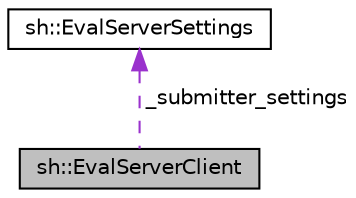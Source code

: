 digraph "sh::EvalServerClient"
{
 // LATEX_PDF_SIZE
  edge [fontname="Helvetica",fontsize="10",labelfontname="Helvetica",labelfontsize="10"];
  node [fontname="Helvetica",fontsize="10",shape=record];
  Node1 [label="sh::EvalServerClient",height=0.2,width=0.4,color="black", fillcolor="grey75", style="filled", fontcolor="black",tooltip=" "];
  Node2 -> Node1 [dir="back",color="darkorchid3",fontsize="10",style="dashed",label=" _submitter_settings" ,fontname="Helvetica"];
  Node2 [label="sh::EvalServerSettings",height=0.2,width=0.4,color="black", fillcolor="white", style="filled",URL="$structsh_1_1_eval_server_settings.html",tooltip=" "];
}

